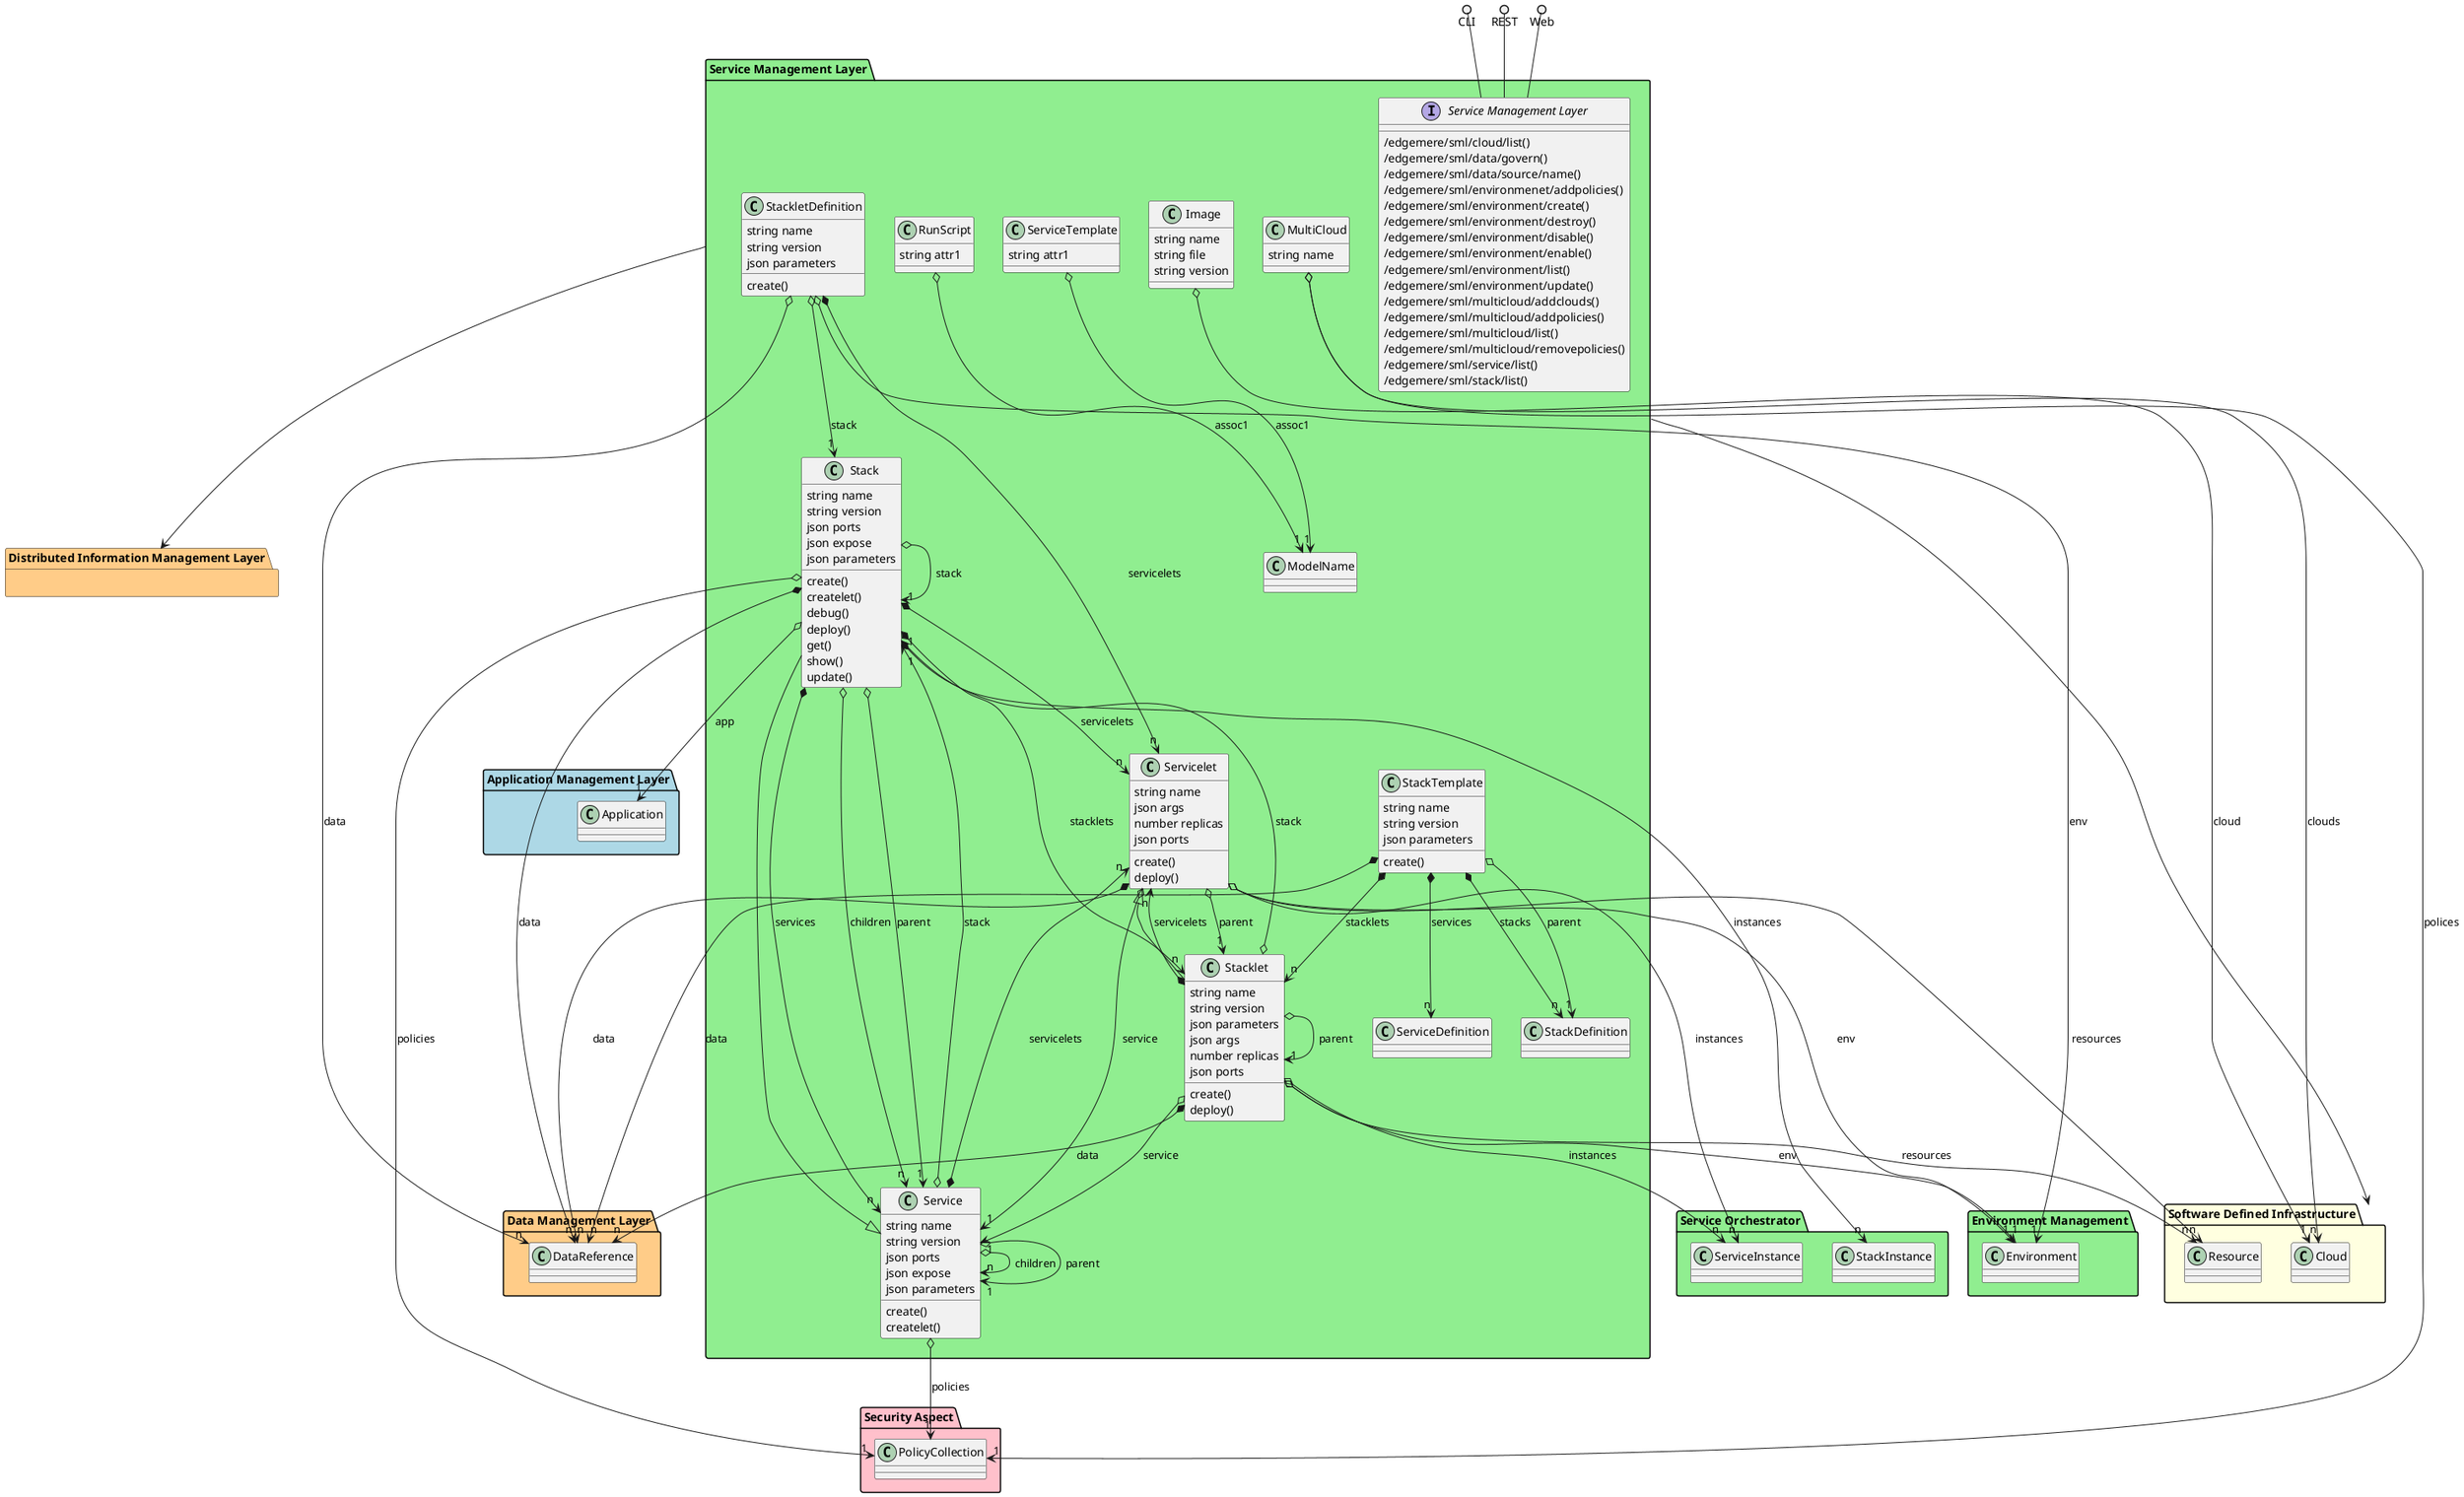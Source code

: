 @startuml


package "Software Defined Infrastructure" #lightyellow {
    
        class Cloud {
        }
    
        class Resource {
        }
    }

package "Distributed Information Management Layer" #ffcc88 {
    }

package "Security Aspect" #pink {
    
        class PolicyCollection {
        }
    }

package "Service Management Layer" #lightgreen {
    
        class Stack {
        }
    
        class Servicelet {
        }
    
        class Service {
        }
    
        class Stacklet {
        }
    }

package "Service Orchestrator" #lightgreen {
    
        class ServiceInstance {
        }
    
        class StackInstance {
        }
    }

package "Environment Management" #lightgreen {
    
        class Environment {
        }
    }

package "Data Management Layer" #ffcc88 {
    
        class DataReference {
        }
    }

package "Application Management Layer" #lightblue {
    
        class Application {
        }
    }


package "Service Management Layer" #lightgreen {

    interface "Service Management Layer" as i {
            /edgemere/sml/cloud/list()
            /edgemere/sml/data/govern()
            /edgemere/sml/data/source/name()
            /edgemere/sml/environmenet/addpolicies()
            /edgemere/sml/environment/create()
            /edgemere/sml/environment/destroy()
            /edgemere/sml/environment/disable()
            /edgemere/sml/environment/enable()
            /edgemere/sml/environment/list()
            /edgemere/sml/environment/update()
            /edgemere/sml/multicloud/addclouds()
            /edgemere/sml/multicloud/addpolicies()
            /edgemere/sml/multicloud/list()
            /edgemere/sml/multicloud/removepolicies()
            /edgemere/sml/service/list()
            /edgemere/sml/stack/list()
    
    }
}

CLI ()-- i
REST ()-- i
Web ()-- i

package "Service Management Layer" #lightgreen {
        class "Image" {
                 string name
                 string file
                 string version
                    }
                Image o--> "1" Cloud : cloud
            
    
    class "MultiCloud" {
                 string name
                    }
                MultiCloud o--> "n" Cloud : clouds
                        MultiCloud o--> "1" PolicyCollection : polices
            
    
    class "RunScript" {
                 string attr1
                    }
                RunScript o--> "1" ModelName : assoc1
            
    
    class "Service" {
                 string name
                 string version
                 json ports
                 json expose
                 json parameters
                             create()
                     createlet()
            }
                Service o--> "1" Stack : stack
                        Service *--> "n" Servicelet : servicelets
                        Service o--> "n" Service : children
                        Service o--> "1" Service : parent
                        Service o--> "1" PolicyCollection : policies
            
    
    class "ServiceTemplate" {
                 string attr1
                    }
                ServiceTemplate o--> "1" ModelName : assoc1
            
    
    class "Servicelet" {
                 string name
                 json args
                 number replicas
                 json ports
                             create()
                     deploy()
            }
                Servicelet o--> "n" Resource : resources
                        Servicelet o--> "1" Stacklet : parent
                        Servicelet o--> "n" ServiceInstance : instances
                        Servicelet o--> "1" Service : service
                        Servicelet o--> "1" Environment : env
                        Servicelet *--> "n" DataReference : data
            
    
    class "Stack" {
                 string name
                 string version
                 json ports
                 json expose
                 json parameters
                             create()
                     createlet()
                     debug()
                     deploy()
                     get()
                     show()
                     update()
            }
                Stack o--> "1" PolicyCollection : policies
                        Stack *--> "n" Stacklet : stacklets
                        Stack *--> "n" Service : services
                        Stack *--> "n" StackInstance : instances
                        Stack o--> "1" Application : app
                        Stack *--> "n" DataReference : data
                        Stack o--> "1" Stack : stack
                        Stack *--> "n" Servicelet : servicelets
                        Stack o--> "n" Service : children
                        Stack o--> "1" Service : parent
            
    
        Service <|-- Stack
    
    class "StackTemplate" {
                 string name
                 string version
                 json parameters
                             create()
            }
                StackTemplate *--> "n" Stacklet : stacklets
                        StackTemplate *--> "n" StackDefinition : stacks
                        StackTemplate o--> "1" StackDefinition : parent
                        StackTemplate *--> "n" ServiceDefinition : services
                        StackTemplate *--> "n" DataReference : data
            
    
    class "Stacklet" {
                 string name
                 string version
                 json parameters
                 json args
                 number replicas
                 json ports
                             create()
                     deploy()
            }
                Stacklet o--> "1" Stack : stack
                        Stacklet *--> "n" Servicelet : servicelets
                        Stacklet o--> "n" Resource : resources
                        Stacklet o--> "1" Stacklet : parent
                        Stacklet o--> "n" ServiceInstance : instances
                        Stacklet o--> "1" Service : service
                        Stacklet o--> "1" Environment : env
                        Stacklet *--> "n" DataReference : data
            
    
        Servicelet <|-- Stacklet
    
    class "StackletDefinition" {
                 string name
                 string version
                 json parameters
                             create()
            }
                StackletDefinition o--> "1" Stack : stack
                        StackletDefinition o--> "1" Environment : env
                        StackletDefinition *--> "n" Servicelet : servicelets
                        StackletDefinition o--> "n" DataReference : data
            
    

}


    "Service Management Layer" --> "Software Defined Infrastructure"

    "Service Management Layer" --> "Distributed Information Management Layer"


@enduml
